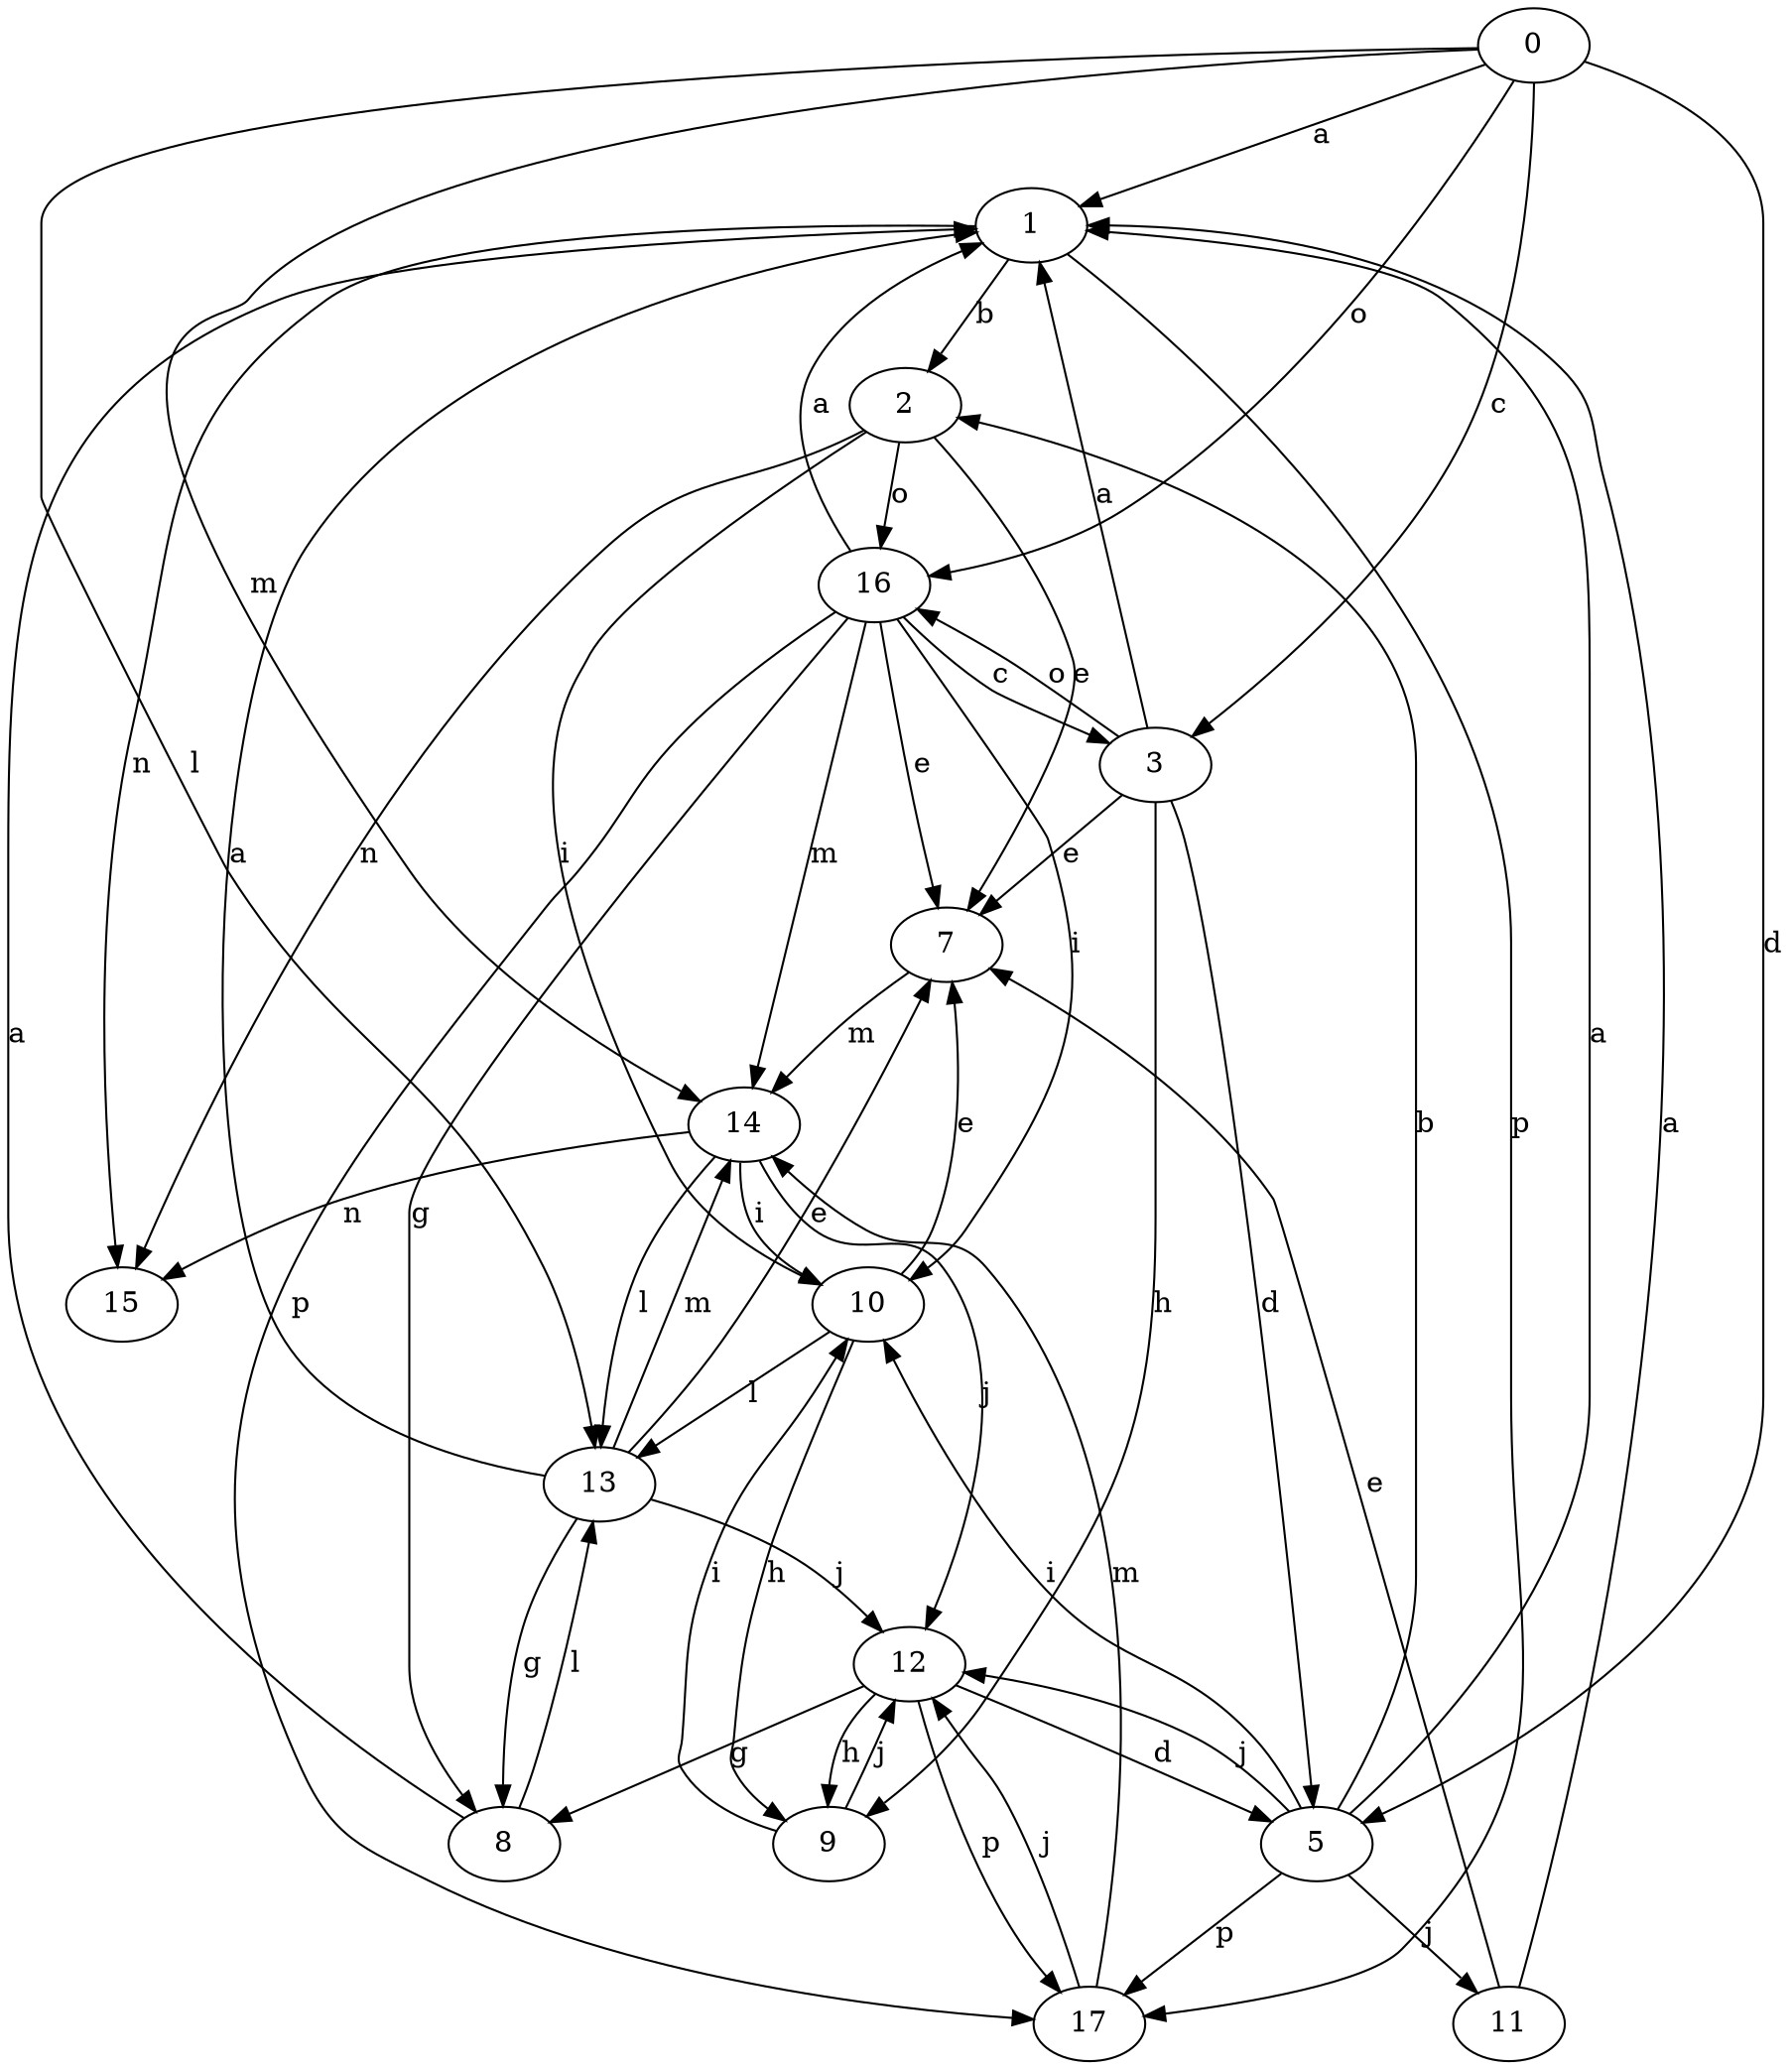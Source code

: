 strict digraph  {
1;
2;
3;
5;
7;
0;
8;
9;
10;
11;
12;
13;
14;
15;
16;
17;
1 -> 2  [label=b];
1 -> 15  [label=n];
1 -> 17  [label=p];
2 -> 7  [label=e];
2 -> 10  [label=i];
2 -> 15  [label=n];
2 -> 16  [label=o];
3 -> 1  [label=a];
3 -> 5  [label=d];
3 -> 7  [label=e];
3 -> 9  [label=h];
3 -> 16  [label=o];
5 -> 1  [label=a];
5 -> 2  [label=b];
5 -> 10  [label=i];
5 -> 11  [label=j];
5 -> 12  [label=j];
5 -> 17  [label=p];
7 -> 14  [label=m];
0 -> 1  [label=a];
0 -> 3  [label=c];
0 -> 5  [label=d];
0 -> 13  [label=l];
0 -> 14  [label=m];
0 -> 16  [label=o];
8 -> 1  [label=a];
8 -> 13  [label=l];
9 -> 10  [label=i];
9 -> 12  [label=j];
10 -> 7  [label=e];
10 -> 9  [label=h];
10 -> 13  [label=l];
11 -> 1  [label=a];
11 -> 7  [label=e];
12 -> 5  [label=d];
12 -> 8  [label=g];
12 -> 9  [label=h];
12 -> 17  [label=p];
13 -> 1  [label=a];
13 -> 7  [label=e];
13 -> 8  [label=g];
13 -> 12  [label=j];
13 -> 14  [label=m];
14 -> 10  [label=i];
14 -> 12  [label=j];
14 -> 13  [label=l];
14 -> 15  [label=n];
16 -> 1  [label=a];
16 -> 3  [label=c];
16 -> 7  [label=e];
16 -> 8  [label=g];
16 -> 10  [label=i];
16 -> 14  [label=m];
16 -> 17  [label=p];
17 -> 12  [label=j];
17 -> 14  [label=m];
}
